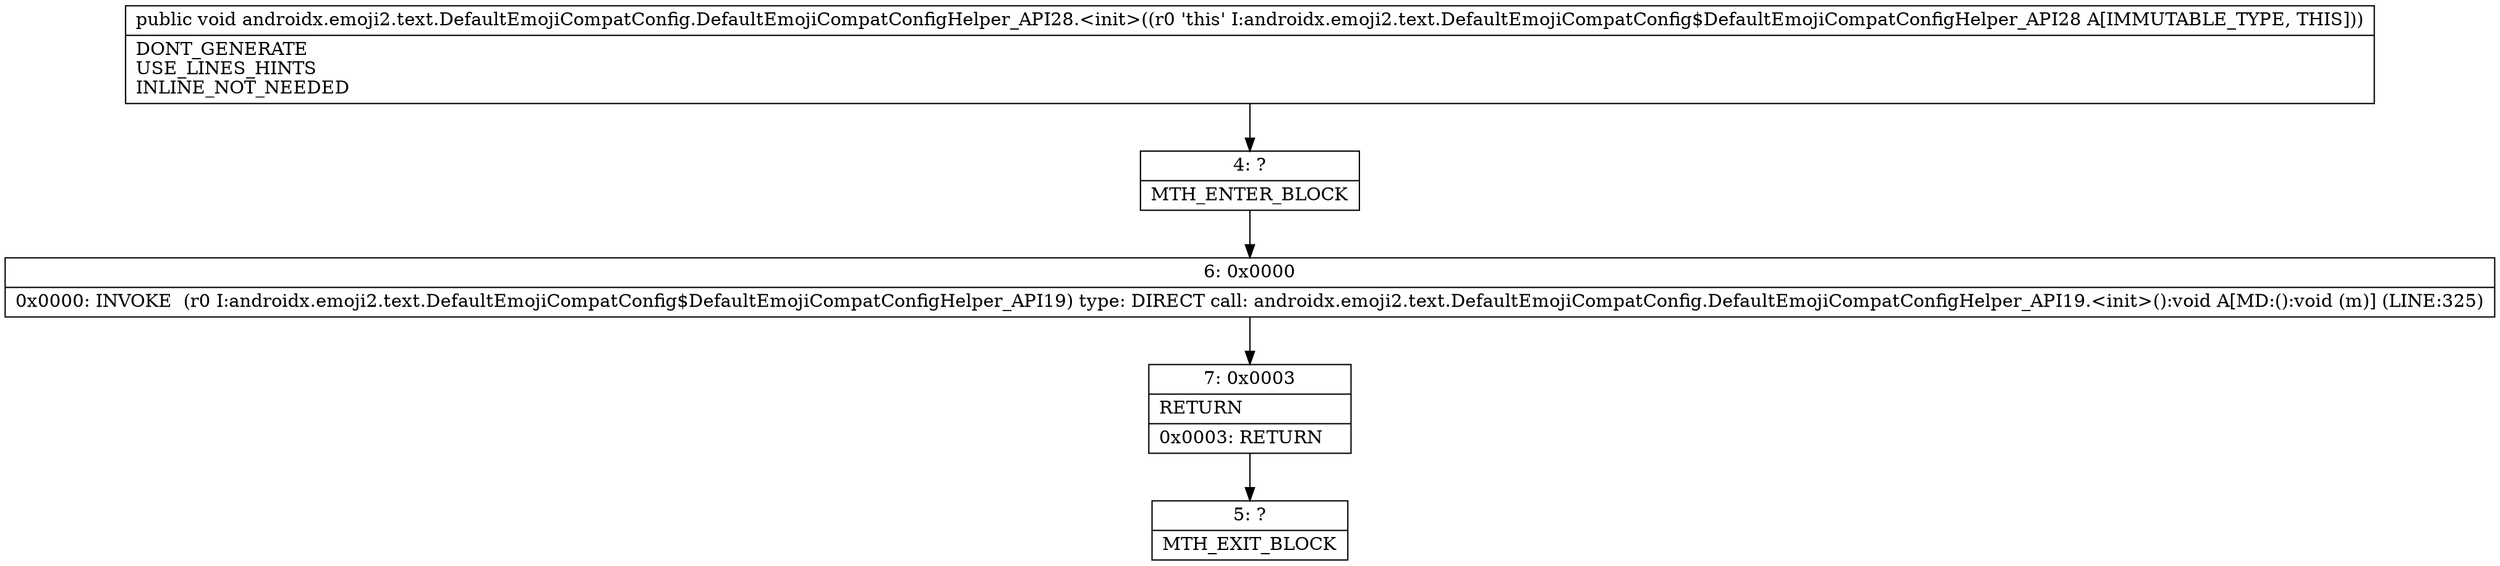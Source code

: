 digraph "CFG forandroidx.emoji2.text.DefaultEmojiCompatConfig.DefaultEmojiCompatConfigHelper_API28.\<init\>()V" {
Node_4 [shape=record,label="{4\:\ ?|MTH_ENTER_BLOCK\l}"];
Node_6 [shape=record,label="{6\:\ 0x0000|0x0000: INVOKE  (r0 I:androidx.emoji2.text.DefaultEmojiCompatConfig$DefaultEmojiCompatConfigHelper_API19) type: DIRECT call: androidx.emoji2.text.DefaultEmojiCompatConfig.DefaultEmojiCompatConfigHelper_API19.\<init\>():void A[MD:():void (m)] (LINE:325)\l}"];
Node_7 [shape=record,label="{7\:\ 0x0003|RETURN\l|0x0003: RETURN   \l}"];
Node_5 [shape=record,label="{5\:\ ?|MTH_EXIT_BLOCK\l}"];
MethodNode[shape=record,label="{public void androidx.emoji2.text.DefaultEmojiCompatConfig.DefaultEmojiCompatConfigHelper_API28.\<init\>((r0 'this' I:androidx.emoji2.text.DefaultEmojiCompatConfig$DefaultEmojiCompatConfigHelper_API28 A[IMMUTABLE_TYPE, THIS]))  | DONT_GENERATE\lUSE_LINES_HINTS\lINLINE_NOT_NEEDED\l}"];
MethodNode -> Node_4;Node_4 -> Node_6;
Node_6 -> Node_7;
Node_7 -> Node_5;
}

